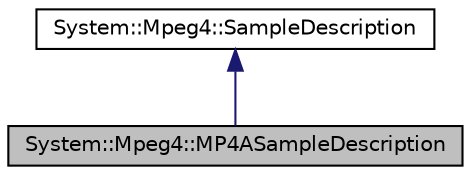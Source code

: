 digraph G
{
  edge [fontname="Helvetica",fontsize="10",labelfontname="Helvetica",labelfontsize="10"];
  node [fontname="Helvetica",fontsize="10",shape=record];
  Node1 [label="System::Mpeg4::MP4ASampleDescription",height=0.2,width=0.4,color="black", fillcolor="grey75", style="filled" fontcolor="black"];
  Node2 -> Node1 [dir="back",color="midnightblue",fontsize="10",style="solid",fontname="Helvetica"];
  Node2 [label="System::Mpeg4::SampleDescription",height=0.2,width=0.4,color="black", fillcolor="white", style="filled",URL="$class_system_1_1_mpeg4_1_1_sample_description.html"];
}
